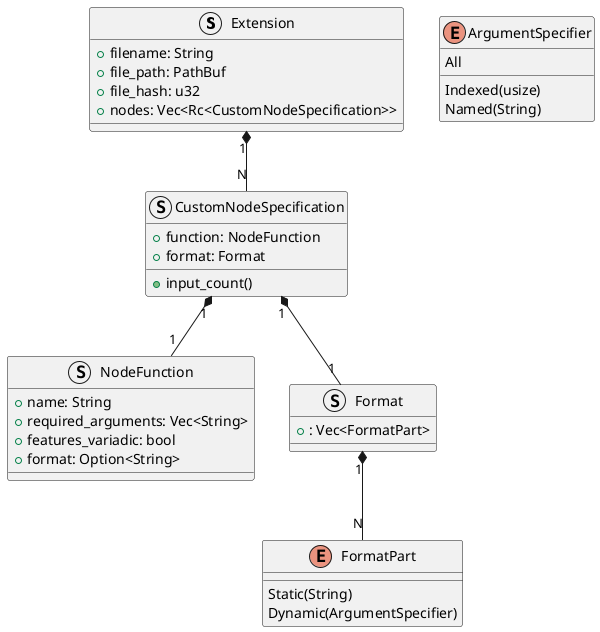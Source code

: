 @startuml

struct Extension {
 + filename: String
 + file_path: PathBuf
 + file_hash: u32
 + nodes: Vec<Rc<CustomNodeSpecification>>
}

struct CustomNodeSpecification {
 + function: NodeFunction
 + format: Format
 + input_count()
}

struct NodeFunction {
 + name: String
 + required_arguments: Vec<String>
 + features_variadic: bool
 + format: Option<String>
}

struct Format {
 + : Vec<FormatPart>
}

enum FormatPart {
 Static(String)
 Dynamic(ArgumentSpecifier)
}

enum ArgumentSpecifier {
 Indexed(usize)
 Named(String)
 All
}

Extension "1" *-- "N" CustomNodeSpecification
CustomNodeSpecification "1" *-- "1" NodeFunction
CustomNodeSpecification "1" *-- "1" Format

Format "1" *-- "N" FormatPart

@enduml